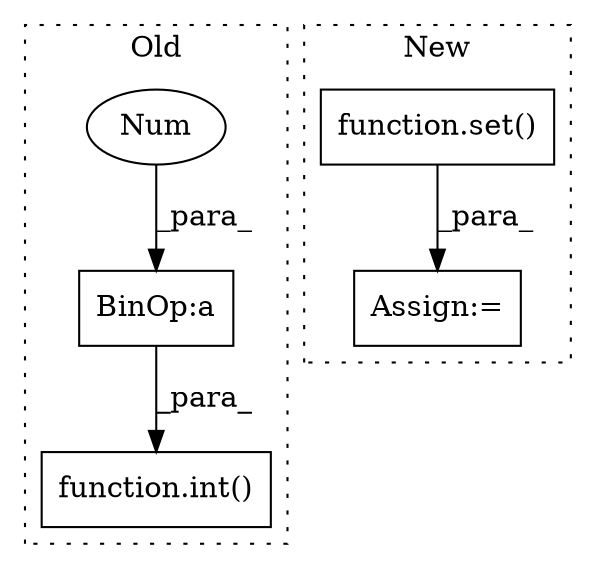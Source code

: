 digraph G {
subgraph cluster0 {
1 [label="function.int()" a="75" s="1255,1314" l="4,1" shape="box"];
4 [label="BinOp:a" a="82" s="1263" l="50" shape="box"];
5 [label="Num" a="76" s="1313" l="1" shape="ellipse"];
label = "Old";
style="dotted";
}
subgraph cluster1 {
2 [label="function.set()" a="75" s="1849,1880" l="4,1" shape="box"];
3 [label="Assign:=" a="68" s="1842" l="3" shape="box"];
label = "New";
style="dotted";
}
2 -> 3 [label="_para_"];
4 -> 1 [label="_para_"];
5 -> 4 [label="_para_"];
}